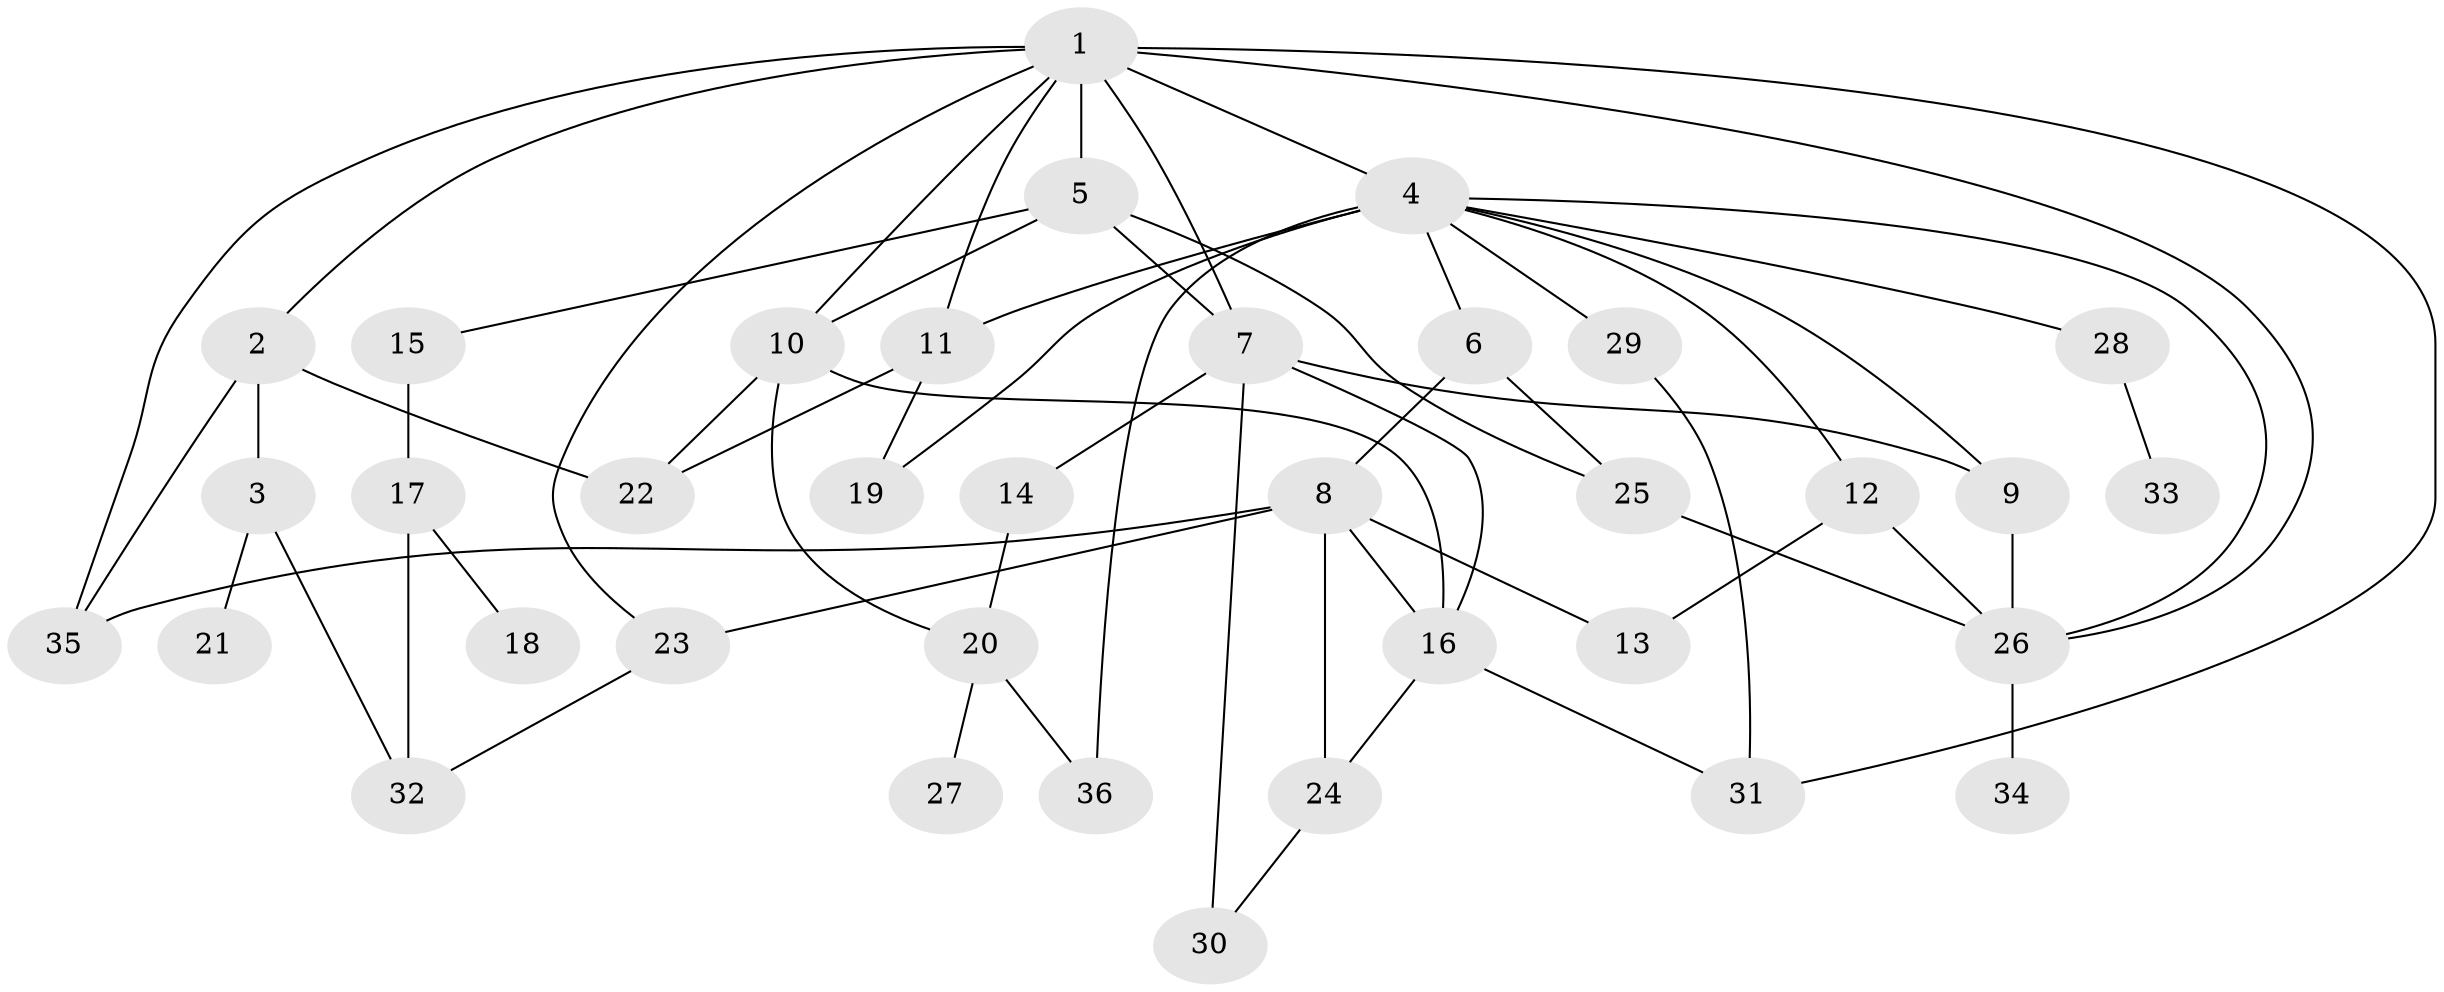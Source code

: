 // original degree distribution, {8: 0.008695652173913044, 2: 0.33043478260869563, 5: 0.06086956521739131, 6: 0.02608695652173913, 3: 0.22608695652173913, 10: 0.008695652173913044, 7: 0.008695652173913044, 4: 0.06956521739130435, 1: 0.2608695652173913}
// Generated by graph-tools (version 1.1) at 2025/48/03/04/25 22:48:36]
// undirected, 36 vertices, 61 edges
graph export_dot {
  node [color=gray90,style=filled];
  1;
  2;
  3;
  4;
  5;
  6;
  7;
  8;
  9;
  10;
  11;
  12;
  13;
  14;
  15;
  16;
  17;
  18;
  19;
  20;
  21;
  22;
  23;
  24;
  25;
  26;
  27;
  28;
  29;
  30;
  31;
  32;
  33;
  34;
  35;
  36;
  1 -- 2 [weight=1.0];
  1 -- 4 [weight=4.0];
  1 -- 5 [weight=1.0];
  1 -- 7 [weight=2.0];
  1 -- 10 [weight=1.0];
  1 -- 11 [weight=4.0];
  1 -- 23 [weight=1.0];
  1 -- 26 [weight=1.0];
  1 -- 31 [weight=1.0];
  1 -- 35 [weight=1.0];
  2 -- 3 [weight=3.0];
  2 -- 22 [weight=1.0];
  2 -- 35 [weight=1.0];
  3 -- 21 [weight=1.0];
  3 -- 32 [weight=1.0];
  4 -- 6 [weight=1.0];
  4 -- 9 [weight=1.0];
  4 -- 11 [weight=1.0];
  4 -- 12 [weight=1.0];
  4 -- 19 [weight=1.0];
  4 -- 26 [weight=1.0];
  4 -- 28 [weight=1.0];
  4 -- 29 [weight=2.0];
  4 -- 36 [weight=1.0];
  5 -- 7 [weight=1.0];
  5 -- 10 [weight=1.0];
  5 -- 15 [weight=1.0];
  5 -- 25 [weight=1.0];
  6 -- 8 [weight=1.0];
  6 -- 25 [weight=1.0];
  7 -- 9 [weight=1.0];
  7 -- 14 [weight=1.0];
  7 -- 16 [weight=1.0];
  7 -- 30 [weight=2.0];
  8 -- 13 [weight=1.0];
  8 -- 16 [weight=1.0];
  8 -- 23 [weight=1.0];
  8 -- 24 [weight=3.0];
  8 -- 35 [weight=1.0];
  9 -- 26 [weight=1.0];
  10 -- 16 [weight=1.0];
  10 -- 20 [weight=1.0];
  10 -- 22 [weight=1.0];
  11 -- 19 [weight=1.0];
  11 -- 22 [weight=2.0];
  12 -- 13 [weight=2.0];
  12 -- 26 [weight=1.0];
  14 -- 20 [weight=1.0];
  15 -- 17 [weight=1.0];
  16 -- 24 [weight=1.0];
  16 -- 31 [weight=1.0];
  17 -- 18 [weight=1.0];
  17 -- 32 [weight=1.0];
  20 -- 27 [weight=1.0];
  20 -- 36 [weight=1.0];
  23 -- 32 [weight=1.0];
  24 -- 30 [weight=1.0];
  25 -- 26 [weight=1.0];
  26 -- 34 [weight=1.0];
  28 -- 33 [weight=1.0];
  29 -- 31 [weight=1.0];
}
